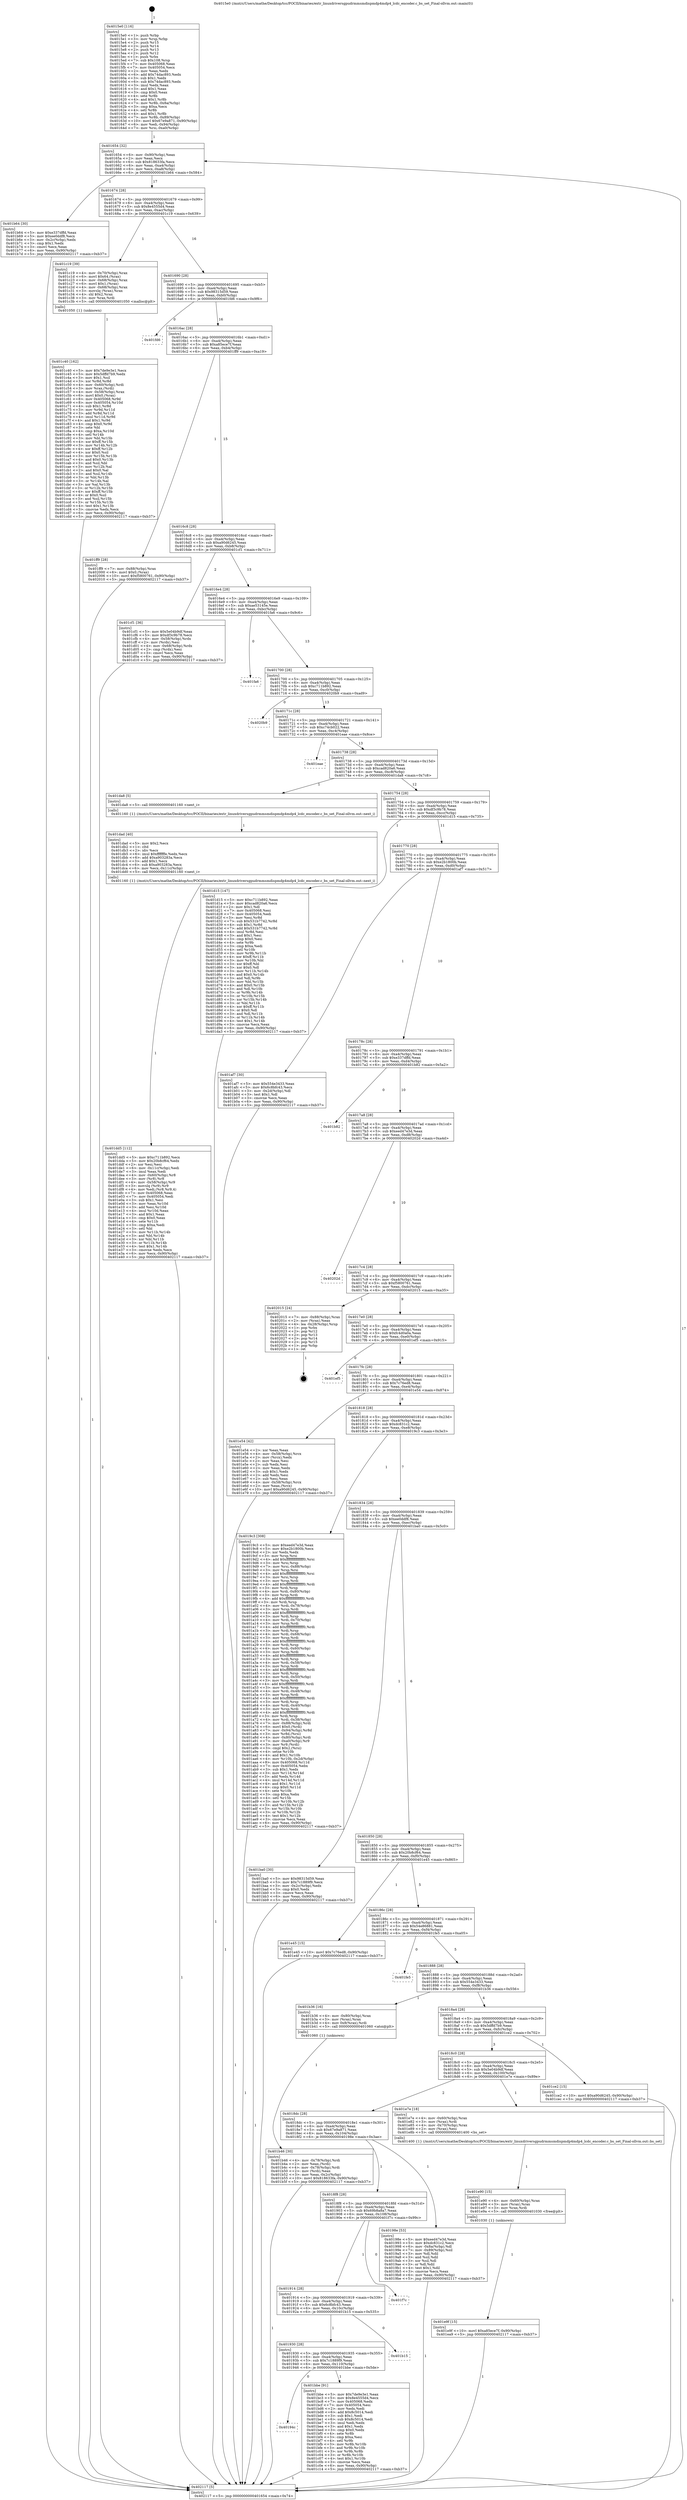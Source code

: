 digraph "0x4015e0" {
  label = "0x4015e0 (/mnt/c/Users/mathe/Desktop/tcc/POCII/binaries/extr_linuxdriversgpudrmmsmdispmdp4mdp4_lcdc_encoder.c_bs_set_Final-ollvm.out::main(0))"
  labelloc = "t"
  node[shape=record]

  Entry [label="",width=0.3,height=0.3,shape=circle,fillcolor=black,style=filled]
  "0x401654" [label="{
     0x401654 [32]\l
     | [instrs]\l
     &nbsp;&nbsp;0x401654 \<+6\>: mov -0x90(%rbp),%eax\l
     &nbsp;&nbsp;0x40165a \<+2\>: mov %eax,%ecx\l
     &nbsp;&nbsp;0x40165c \<+6\>: sub $0x818633fa,%ecx\l
     &nbsp;&nbsp;0x401662 \<+6\>: mov %eax,-0xa4(%rbp)\l
     &nbsp;&nbsp;0x401668 \<+6\>: mov %ecx,-0xa8(%rbp)\l
     &nbsp;&nbsp;0x40166e \<+6\>: je 0000000000401b64 \<main+0x584\>\l
  }"]
  "0x401b64" [label="{
     0x401b64 [30]\l
     | [instrs]\l
     &nbsp;&nbsp;0x401b64 \<+5\>: mov $0xe337dffd,%eax\l
     &nbsp;&nbsp;0x401b69 \<+5\>: mov $0xee0ddf8,%ecx\l
     &nbsp;&nbsp;0x401b6e \<+3\>: mov -0x2c(%rbp),%edx\l
     &nbsp;&nbsp;0x401b71 \<+3\>: cmp $0x1,%edx\l
     &nbsp;&nbsp;0x401b74 \<+3\>: cmovl %ecx,%eax\l
     &nbsp;&nbsp;0x401b77 \<+6\>: mov %eax,-0x90(%rbp)\l
     &nbsp;&nbsp;0x401b7d \<+5\>: jmp 0000000000402117 \<main+0xb37\>\l
  }"]
  "0x401674" [label="{
     0x401674 [28]\l
     | [instrs]\l
     &nbsp;&nbsp;0x401674 \<+5\>: jmp 0000000000401679 \<main+0x99\>\l
     &nbsp;&nbsp;0x401679 \<+6\>: mov -0xa4(%rbp),%eax\l
     &nbsp;&nbsp;0x40167f \<+5\>: sub $0x8e4555d4,%eax\l
     &nbsp;&nbsp;0x401684 \<+6\>: mov %eax,-0xac(%rbp)\l
     &nbsp;&nbsp;0x40168a \<+6\>: je 0000000000401c19 \<main+0x639\>\l
  }"]
  Exit [label="",width=0.3,height=0.3,shape=circle,fillcolor=black,style=filled,peripheries=2]
  "0x401c19" [label="{
     0x401c19 [39]\l
     | [instrs]\l
     &nbsp;&nbsp;0x401c19 \<+4\>: mov -0x70(%rbp),%rax\l
     &nbsp;&nbsp;0x401c1d \<+6\>: movl $0x64,(%rax)\l
     &nbsp;&nbsp;0x401c23 \<+4\>: mov -0x68(%rbp),%rax\l
     &nbsp;&nbsp;0x401c27 \<+6\>: movl $0x1,(%rax)\l
     &nbsp;&nbsp;0x401c2d \<+4\>: mov -0x68(%rbp),%rax\l
     &nbsp;&nbsp;0x401c31 \<+3\>: movslq (%rax),%rax\l
     &nbsp;&nbsp;0x401c34 \<+4\>: shl $0x2,%rax\l
     &nbsp;&nbsp;0x401c38 \<+3\>: mov %rax,%rdi\l
     &nbsp;&nbsp;0x401c3b \<+5\>: call 0000000000401050 \<malloc@plt\>\l
     | [calls]\l
     &nbsp;&nbsp;0x401050 \{1\} (unknown)\l
  }"]
  "0x401690" [label="{
     0x401690 [28]\l
     | [instrs]\l
     &nbsp;&nbsp;0x401690 \<+5\>: jmp 0000000000401695 \<main+0xb5\>\l
     &nbsp;&nbsp;0x401695 \<+6\>: mov -0xa4(%rbp),%eax\l
     &nbsp;&nbsp;0x40169b \<+5\>: sub $0x98315d59,%eax\l
     &nbsp;&nbsp;0x4016a0 \<+6\>: mov %eax,-0xb0(%rbp)\l
     &nbsp;&nbsp;0x4016a6 \<+6\>: je 0000000000401fd6 \<main+0x9f6\>\l
  }"]
  "0x401e9f" [label="{
     0x401e9f [15]\l
     | [instrs]\l
     &nbsp;&nbsp;0x401e9f \<+10\>: movl $0xa85ece7f,-0x90(%rbp)\l
     &nbsp;&nbsp;0x401ea9 \<+5\>: jmp 0000000000402117 \<main+0xb37\>\l
  }"]
  "0x401fd6" [label="{
     0x401fd6\l
  }", style=dashed]
  "0x4016ac" [label="{
     0x4016ac [28]\l
     | [instrs]\l
     &nbsp;&nbsp;0x4016ac \<+5\>: jmp 00000000004016b1 \<main+0xd1\>\l
     &nbsp;&nbsp;0x4016b1 \<+6\>: mov -0xa4(%rbp),%eax\l
     &nbsp;&nbsp;0x4016b7 \<+5\>: sub $0xa85ece7f,%eax\l
     &nbsp;&nbsp;0x4016bc \<+6\>: mov %eax,-0xb4(%rbp)\l
     &nbsp;&nbsp;0x4016c2 \<+6\>: je 0000000000401ff9 \<main+0xa19\>\l
  }"]
  "0x401e90" [label="{
     0x401e90 [15]\l
     | [instrs]\l
     &nbsp;&nbsp;0x401e90 \<+4\>: mov -0x60(%rbp),%rax\l
     &nbsp;&nbsp;0x401e94 \<+3\>: mov (%rax),%rax\l
     &nbsp;&nbsp;0x401e97 \<+3\>: mov %rax,%rdi\l
     &nbsp;&nbsp;0x401e9a \<+5\>: call 0000000000401030 \<free@plt\>\l
     | [calls]\l
     &nbsp;&nbsp;0x401030 \{1\} (unknown)\l
  }"]
  "0x401ff9" [label="{
     0x401ff9 [28]\l
     | [instrs]\l
     &nbsp;&nbsp;0x401ff9 \<+7\>: mov -0x88(%rbp),%rax\l
     &nbsp;&nbsp;0x402000 \<+6\>: movl $0x0,(%rax)\l
     &nbsp;&nbsp;0x402006 \<+10\>: movl $0xf5800761,-0x90(%rbp)\l
     &nbsp;&nbsp;0x402010 \<+5\>: jmp 0000000000402117 \<main+0xb37\>\l
  }"]
  "0x4016c8" [label="{
     0x4016c8 [28]\l
     | [instrs]\l
     &nbsp;&nbsp;0x4016c8 \<+5\>: jmp 00000000004016cd \<main+0xed\>\l
     &nbsp;&nbsp;0x4016cd \<+6\>: mov -0xa4(%rbp),%eax\l
     &nbsp;&nbsp;0x4016d3 \<+5\>: sub $0xa90d6245,%eax\l
     &nbsp;&nbsp;0x4016d8 \<+6\>: mov %eax,-0xb8(%rbp)\l
     &nbsp;&nbsp;0x4016de \<+6\>: je 0000000000401cf1 \<main+0x711\>\l
  }"]
  "0x401dd5" [label="{
     0x401dd5 [112]\l
     | [instrs]\l
     &nbsp;&nbsp;0x401dd5 \<+5\>: mov $0xc711b892,%ecx\l
     &nbsp;&nbsp;0x401dda \<+5\>: mov $0x20b8cf64,%edx\l
     &nbsp;&nbsp;0x401ddf \<+2\>: xor %esi,%esi\l
     &nbsp;&nbsp;0x401de1 \<+6\>: mov -0x11c(%rbp),%edi\l
     &nbsp;&nbsp;0x401de7 \<+3\>: imul %eax,%edi\l
     &nbsp;&nbsp;0x401dea \<+4\>: mov -0x60(%rbp),%r8\l
     &nbsp;&nbsp;0x401dee \<+3\>: mov (%r8),%r8\l
     &nbsp;&nbsp;0x401df1 \<+4\>: mov -0x58(%rbp),%r9\l
     &nbsp;&nbsp;0x401df5 \<+3\>: movslq (%r9),%r9\l
     &nbsp;&nbsp;0x401df8 \<+4\>: mov %edi,(%r8,%r9,4)\l
     &nbsp;&nbsp;0x401dfc \<+7\>: mov 0x405068,%eax\l
     &nbsp;&nbsp;0x401e03 \<+7\>: mov 0x405054,%edi\l
     &nbsp;&nbsp;0x401e0a \<+3\>: sub $0x1,%esi\l
     &nbsp;&nbsp;0x401e0d \<+3\>: mov %eax,%r10d\l
     &nbsp;&nbsp;0x401e10 \<+3\>: add %esi,%r10d\l
     &nbsp;&nbsp;0x401e13 \<+4\>: imul %r10d,%eax\l
     &nbsp;&nbsp;0x401e17 \<+3\>: and $0x1,%eax\l
     &nbsp;&nbsp;0x401e1a \<+3\>: cmp $0x0,%eax\l
     &nbsp;&nbsp;0x401e1d \<+4\>: sete %r11b\l
     &nbsp;&nbsp;0x401e21 \<+3\>: cmp $0xa,%edi\l
     &nbsp;&nbsp;0x401e24 \<+3\>: setl %bl\l
     &nbsp;&nbsp;0x401e27 \<+3\>: mov %r11b,%r14b\l
     &nbsp;&nbsp;0x401e2a \<+3\>: and %bl,%r14b\l
     &nbsp;&nbsp;0x401e2d \<+3\>: xor %bl,%r11b\l
     &nbsp;&nbsp;0x401e30 \<+3\>: or %r11b,%r14b\l
     &nbsp;&nbsp;0x401e33 \<+4\>: test $0x1,%r14b\l
     &nbsp;&nbsp;0x401e37 \<+3\>: cmovne %edx,%ecx\l
     &nbsp;&nbsp;0x401e3a \<+6\>: mov %ecx,-0x90(%rbp)\l
     &nbsp;&nbsp;0x401e40 \<+5\>: jmp 0000000000402117 \<main+0xb37\>\l
  }"]
  "0x401cf1" [label="{
     0x401cf1 [36]\l
     | [instrs]\l
     &nbsp;&nbsp;0x401cf1 \<+5\>: mov $0x5e04b9df,%eax\l
     &nbsp;&nbsp;0x401cf6 \<+5\>: mov $0xdf3c9b78,%ecx\l
     &nbsp;&nbsp;0x401cfb \<+4\>: mov -0x58(%rbp),%rdx\l
     &nbsp;&nbsp;0x401cff \<+2\>: mov (%rdx),%esi\l
     &nbsp;&nbsp;0x401d01 \<+4\>: mov -0x68(%rbp),%rdx\l
     &nbsp;&nbsp;0x401d05 \<+2\>: cmp (%rdx),%esi\l
     &nbsp;&nbsp;0x401d07 \<+3\>: cmovl %ecx,%eax\l
     &nbsp;&nbsp;0x401d0a \<+6\>: mov %eax,-0x90(%rbp)\l
     &nbsp;&nbsp;0x401d10 \<+5\>: jmp 0000000000402117 \<main+0xb37\>\l
  }"]
  "0x4016e4" [label="{
     0x4016e4 [28]\l
     | [instrs]\l
     &nbsp;&nbsp;0x4016e4 \<+5\>: jmp 00000000004016e9 \<main+0x109\>\l
     &nbsp;&nbsp;0x4016e9 \<+6\>: mov -0xa4(%rbp),%eax\l
     &nbsp;&nbsp;0x4016ef \<+5\>: sub $0xae53145e,%eax\l
     &nbsp;&nbsp;0x4016f4 \<+6\>: mov %eax,-0xbc(%rbp)\l
     &nbsp;&nbsp;0x4016fa \<+6\>: je 0000000000401fa6 \<main+0x9c6\>\l
  }"]
  "0x401dad" [label="{
     0x401dad [40]\l
     | [instrs]\l
     &nbsp;&nbsp;0x401dad \<+5\>: mov $0x2,%ecx\l
     &nbsp;&nbsp;0x401db2 \<+1\>: cltd\l
     &nbsp;&nbsp;0x401db3 \<+2\>: idiv %ecx\l
     &nbsp;&nbsp;0x401db5 \<+6\>: imul $0xfffffffe,%edx,%ecx\l
     &nbsp;&nbsp;0x401dbb \<+6\>: add $0xa903283a,%ecx\l
     &nbsp;&nbsp;0x401dc1 \<+3\>: add $0x1,%ecx\l
     &nbsp;&nbsp;0x401dc4 \<+6\>: sub $0xa903283a,%ecx\l
     &nbsp;&nbsp;0x401dca \<+6\>: mov %ecx,-0x11c(%rbp)\l
     &nbsp;&nbsp;0x401dd0 \<+5\>: call 0000000000401160 \<next_i\>\l
     | [calls]\l
     &nbsp;&nbsp;0x401160 \{1\} (/mnt/c/Users/mathe/Desktop/tcc/POCII/binaries/extr_linuxdriversgpudrmmsmdispmdp4mdp4_lcdc_encoder.c_bs_set_Final-ollvm.out::next_i)\l
  }"]
  "0x401fa6" [label="{
     0x401fa6\l
  }", style=dashed]
  "0x401700" [label="{
     0x401700 [28]\l
     | [instrs]\l
     &nbsp;&nbsp;0x401700 \<+5\>: jmp 0000000000401705 \<main+0x125\>\l
     &nbsp;&nbsp;0x401705 \<+6\>: mov -0xa4(%rbp),%eax\l
     &nbsp;&nbsp;0x40170b \<+5\>: sub $0xc711b892,%eax\l
     &nbsp;&nbsp;0x401710 \<+6\>: mov %eax,-0xc0(%rbp)\l
     &nbsp;&nbsp;0x401716 \<+6\>: je 00000000004020b9 \<main+0xad9\>\l
  }"]
  "0x401c40" [label="{
     0x401c40 [162]\l
     | [instrs]\l
     &nbsp;&nbsp;0x401c40 \<+5\>: mov $0x7de9e3e1,%ecx\l
     &nbsp;&nbsp;0x401c45 \<+5\>: mov $0x5dffd7b9,%edx\l
     &nbsp;&nbsp;0x401c4a \<+3\>: mov $0x1,%sil\l
     &nbsp;&nbsp;0x401c4d \<+3\>: xor %r8d,%r8d\l
     &nbsp;&nbsp;0x401c50 \<+4\>: mov -0x60(%rbp),%rdi\l
     &nbsp;&nbsp;0x401c54 \<+3\>: mov %rax,(%rdi)\l
     &nbsp;&nbsp;0x401c57 \<+4\>: mov -0x58(%rbp),%rax\l
     &nbsp;&nbsp;0x401c5b \<+6\>: movl $0x0,(%rax)\l
     &nbsp;&nbsp;0x401c61 \<+8\>: mov 0x405068,%r9d\l
     &nbsp;&nbsp;0x401c69 \<+8\>: mov 0x405054,%r10d\l
     &nbsp;&nbsp;0x401c71 \<+4\>: sub $0x1,%r8d\l
     &nbsp;&nbsp;0x401c75 \<+3\>: mov %r9d,%r11d\l
     &nbsp;&nbsp;0x401c78 \<+3\>: add %r8d,%r11d\l
     &nbsp;&nbsp;0x401c7b \<+4\>: imul %r11d,%r9d\l
     &nbsp;&nbsp;0x401c7f \<+4\>: and $0x1,%r9d\l
     &nbsp;&nbsp;0x401c83 \<+4\>: cmp $0x0,%r9d\l
     &nbsp;&nbsp;0x401c87 \<+3\>: sete %bl\l
     &nbsp;&nbsp;0x401c8a \<+4\>: cmp $0xa,%r10d\l
     &nbsp;&nbsp;0x401c8e \<+4\>: setl %r14b\l
     &nbsp;&nbsp;0x401c92 \<+3\>: mov %bl,%r15b\l
     &nbsp;&nbsp;0x401c95 \<+4\>: xor $0xff,%r15b\l
     &nbsp;&nbsp;0x401c99 \<+3\>: mov %r14b,%r12b\l
     &nbsp;&nbsp;0x401c9c \<+4\>: xor $0xff,%r12b\l
     &nbsp;&nbsp;0x401ca0 \<+4\>: xor $0x0,%sil\l
     &nbsp;&nbsp;0x401ca4 \<+3\>: mov %r15b,%r13b\l
     &nbsp;&nbsp;0x401ca7 \<+4\>: and $0x0,%r13b\l
     &nbsp;&nbsp;0x401cab \<+3\>: and %sil,%bl\l
     &nbsp;&nbsp;0x401cae \<+3\>: mov %r12b,%al\l
     &nbsp;&nbsp;0x401cb1 \<+2\>: and $0x0,%al\l
     &nbsp;&nbsp;0x401cb3 \<+3\>: and %sil,%r14b\l
     &nbsp;&nbsp;0x401cb6 \<+3\>: or %bl,%r13b\l
     &nbsp;&nbsp;0x401cb9 \<+3\>: or %r14b,%al\l
     &nbsp;&nbsp;0x401cbc \<+3\>: xor %al,%r13b\l
     &nbsp;&nbsp;0x401cbf \<+3\>: or %r12b,%r15b\l
     &nbsp;&nbsp;0x401cc2 \<+4\>: xor $0xff,%r15b\l
     &nbsp;&nbsp;0x401cc6 \<+4\>: or $0x0,%sil\l
     &nbsp;&nbsp;0x401cca \<+3\>: and %sil,%r15b\l
     &nbsp;&nbsp;0x401ccd \<+3\>: or %r15b,%r13b\l
     &nbsp;&nbsp;0x401cd0 \<+4\>: test $0x1,%r13b\l
     &nbsp;&nbsp;0x401cd4 \<+3\>: cmovne %edx,%ecx\l
     &nbsp;&nbsp;0x401cd7 \<+6\>: mov %ecx,-0x90(%rbp)\l
     &nbsp;&nbsp;0x401cdd \<+5\>: jmp 0000000000402117 \<main+0xb37\>\l
  }"]
  "0x4020b9" [label="{
     0x4020b9\l
  }", style=dashed]
  "0x40171c" [label="{
     0x40171c [28]\l
     | [instrs]\l
     &nbsp;&nbsp;0x40171c \<+5\>: jmp 0000000000401721 \<main+0x141\>\l
     &nbsp;&nbsp;0x401721 \<+6\>: mov -0xa4(%rbp),%eax\l
     &nbsp;&nbsp;0x401727 \<+5\>: sub $0xc74cb022,%eax\l
     &nbsp;&nbsp;0x40172c \<+6\>: mov %eax,-0xc4(%rbp)\l
     &nbsp;&nbsp;0x401732 \<+6\>: je 0000000000401eae \<main+0x8ce\>\l
  }"]
  "0x40194c" [label="{
     0x40194c\l
  }", style=dashed]
  "0x401eae" [label="{
     0x401eae\l
  }", style=dashed]
  "0x401738" [label="{
     0x401738 [28]\l
     | [instrs]\l
     &nbsp;&nbsp;0x401738 \<+5\>: jmp 000000000040173d \<main+0x15d\>\l
     &nbsp;&nbsp;0x40173d \<+6\>: mov -0xa4(%rbp),%eax\l
     &nbsp;&nbsp;0x401743 \<+5\>: sub $0xcad820a6,%eax\l
     &nbsp;&nbsp;0x401748 \<+6\>: mov %eax,-0xc8(%rbp)\l
     &nbsp;&nbsp;0x40174e \<+6\>: je 0000000000401da8 \<main+0x7c8\>\l
  }"]
  "0x401bbe" [label="{
     0x401bbe [91]\l
     | [instrs]\l
     &nbsp;&nbsp;0x401bbe \<+5\>: mov $0x7de9e3e1,%eax\l
     &nbsp;&nbsp;0x401bc3 \<+5\>: mov $0x8e4555d4,%ecx\l
     &nbsp;&nbsp;0x401bc8 \<+7\>: mov 0x405068,%edx\l
     &nbsp;&nbsp;0x401bcf \<+7\>: mov 0x405054,%esi\l
     &nbsp;&nbsp;0x401bd6 \<+2\>: mov %edx,%edi\l
     &nbsp;&nbsp;0x401bd8 \<+6\>: add $0x8c5014,%edi\l
     &nbsp;&nbsp;0x401bde \<+3\>: sub $0x1,%edi\l
     &nbsp;&nbsp;0x401be1 \<+6\>: sub $0x8c5014,%edi\l
     &nbsp;&nbsp;0x401be7 \<+3\>: imul %edi,%edx\l
     &nbsp;&nbsp;0x401bea \<+3\>: and $0x1,%edx\l
     &nbsp;&nbsp;0x401bed \<+3\>: cmp $0x0,%edx\l
     &nbsp;&nbsp;0x401bf0 \<+4\>: sete %r8b\l
     &nbsp;&nbsp;0x401bf4 \<+3\>: cmp $0xa,%esi\l
     &nbsp;&nbsp;0x401bf7 \<+4\>: setl %r9b\l
     &nbsp;&nbsp;0x401bfb \<+3\>: mov %r8b,%r10b\l
     &nbsp;&nbsp;0x401bfe \<+3\>: and %r9b,%r10b\l
     &nbsp;&nbsp;0x401c01 \<+3\>: xor %r9b,%r8b\l
     &nbsp;&nbsp;0x401c04 \<+3\>: or %r8b,%r10b\l
     &nbsp;&nbsp;0x401c07 \<+4\>: test $0x1,%r10b\l
     &nbsp;&nbsp;0x401c0b \<+3\>: cmovne %ecx,%eax\l
     &nbsp;&nbsp;0x401c0e \<+6\>: mov %eax,-0x90(%rbp)\l
     &nbsp;&nbsp;0x401c14 \<+5\>: jmp 0000000000402117 \<main+0xb37\>\l
  }"]
  "0x401da8" [label="{
     0x401da8 [5]\l
     | [instrs]\l
     &nbsp;&nbsp;0x401da8 \<+5\>: call 0000000000401160 \<next_i\>\l
     | [calls]\l
     &nbsp;&nbsp;0x401160 \{1\} (/mnt/c/Users/mathe/Desktop/tcc/POCII/binaries/extr_linuxdriversgpudrmmsmdispmdp4mdp4_lcdc_encoder.c_bs_set_Final-ollvm.out::next_i)\l
  }"]
  "0x401754" [label="{
     0x401754 [28]\l
     | [instrs]\l
     &nbsp;&nbsp;0x401754 \<+5\>: jmp 0000000000401759 \<main+0x179\>\l
     &nbsp;&nbsp;0x401759 \<+6\>: mov -0xa4(%rbp),%eax\l
     &nbsp;&nbsp;0x40175f \<+5\>: sub $0xdf3c9b78,%eax\l
     &nbsp;&nbsp;0x401764 \<+6\>: mov %eax,-0xcc(%rbp)\l
     &nbsp;&nbsp;0x40176a \<+6\>: je 0000000000401d15 \<main+0x735\>\l
  }"]
  "0x401930" [label="{
     0x401930 [28]\l
     | [instrs]\l
     &nbsp;&nbsp;0x401930 \<+5\>: jmp 0000000000401935 \<main+0x355\>\l
     &nbsp;&nbsp;0x401935 \<+6\>: mov -0xa4(%rbp),%eax\l
     &nbsp;&nbsp;0x40193b \<+5\>: sub $0x7c1889f9,%eax\l
     &nbsp;&nbsp;0x401940 \<+6\>: mov %eax,-0x110(%rbp)\l
     &nbsp;&nbsp;0x401946 \<+6\>: je 0000000000401bbe \<main+0x5de\>\l
  }"]
  "0x401d15" [label="{
     0x401d15 [147]\l
     | [instrs]\l
     &nbsp;&nbsp;0x401d15 \<+5\>: mov $0xc711b892,%eax\l
     &nbsp;&nbsp;0x401d1a \<+5\>: mov $0xcad820a6,%ecx\l
     &nbsp;&nbsp;0x401d1f \<+2\>: mov $0x1,%dl\l
     &nbsp;&nbsp;0x401d21 \<+7\>: mov 0x405068,%esi\l
     &nbsp;&nbsp;0x401d28 \<+7\>: mov 0x405054,%edi\l
     &nbsp;&nbsp;0x401d2f \<+3\>: mov %esi,%r8d\l
     &nbsp;&nbsp;0x401d32 \<+7\>: sub $0x531b7742,%r8d\l
     &nbsp;&nbsp;0x401d39 \<+4\>: sub $0x1,%r8d\l
     &nbsp;&nbsp;0x401d3d \<+7\>: add $0x531b7742,%r8d\l
     &nbsp;&nbsp;0x401d44 \<+4\>: imul %r8d,%esi\l
     &nbsp;&nbsp;0x401d48 \<+3\>: and $0x1,%esi\l
     &nbsp;&nbsp;0x401d4b \<+3\>: cmp $0x0,%esi\l
     &nbsp;&nbsp;0x401d4e \<+4\>: sete %r9b\l
     &nbsp;&nbsp;0x401d52 \<+3\>: cmp $0xa,%edi\l
     &nbsp;&nbsp;0x401d55 \<+4\>: setl %r10b\l
     &nbsp;&nbsp;0x401d59 \<+3\>: mov %r9b,%r11b\l
     &nbsp;&nbsp;0x401d5c \<+4\>: xor $0xff,%r11b\l
     &nbsp;&nbsp;0x401d60 \<+3\>: mov %r10b,%bl\l
     &nbsp;&nbsp;0x401d63 \<+3\>: xor $0xff,%bl\l
     &nbsp;&nbsp;0x401d66 \<+3\>: xor $0x0,%dl\l
     &nbsp;&nbsp;0x401d69 \<+3\>: mov %r11b,%r14b\l
     &nbsp;&nbsp;0x401d6c \<+4\>: and $0x0,%r14b\l
     &nbsp;&nbsp;0x401d70 \<+3\>: and %dl,%r9b\l
     &nbsp;&nbsp;0x401d73 \<+3\>: mov %bl,%r15b\l
     &nbsp;&nbsp;0x401d76 \<+4\>: and $0x0,%r15b\l
     &nbsp;&nbsp;0x401d7a \<+3\>: and %dl,%r10b\l
     &nbsp;&nbsp;0x401d7d \<+3\>: or %r9b,%r14b\l
     &nbsp;&nbsp;0x401d80 \<+3\>: or %r10b,%r15b\l
     &nbsp;&nbsp;0x401d83 \<+3\>: xor %r15b,%r14b\l
     &nbsp;&nbsp;0x401d86 \<+3\>: or %bl,%r11b\l
     &nbsp;&nbsp;0x401d89 \<+4\>: xor $0xff,%r11b\l
     &nbsp;&nbsp;0x401d8d \<+3\>: or $0x0,%dl\l
     &nbsp;&nbsp;0x401d90 \<+3\>: and %dl,%r11b\l
     &nbsp;&nbsp;0x401d93 \<+3\>: or %r11b,%r14b\l
     &nbsp;&nbsp;0x401d96 \<+4\>: test $0x1,%r14b\l
     &nbsp;&nbsp;0x401d9a \<+3\>: cmovne %ecx,%eax\l
     &nbsp;&nbsp;0x401d9d \<+6\>: mov %eax,-0x90(%rbp)\l
     &nbsp;&nbsp;0x401da3 \<+5\>: jmp 0000000000402117 \<main+0xb37\>\l
  }"]
  "0x401770" [label="{
     0x401770 [28]\l
     | [instrs]\l
     &nbsp;&nbsp;0x401770 \<+5\>: jmp 0000000000401775 \<main+0x195\>\l
     &nbsp;&nbsp;0x401775 \<+6\>: mov -0xa4(%rbp),%eax\l
     &nbsp;&nbsp;0x40177b \<+5\>: sub $0xe2b1800b,%eax\l
     &nbsp;&nbsp;0x401780 \<+6\>: mov %eax,-0xd0(%rbp)\l
     &nbsp;&nbsp;0x401786 \<+6\>: je 0000000000401af7 \<main+0x517\>\l
  }"]
  "0x401b15" [label="{
     0x401b15\l
  }", style=dashed]
  "0x401af7" [label="{
     0x401af7 [30]\l
     | [instrs]\l
     &nbsp;&nbsp;0x401af7 \<+5\>: mov $0x554e3433,%eax\l
     &nbsp;&nbsp;0x401afc \<+5\>: mov $0x6c8bfc43,%ecx\l
     &nbsp;&nbsp;0x401b01 \<+3\>: mov -0x2d(%rbp),%dl\l
     &nbsp;&nbsp;0x401b04 \<+3\>: test $0x1,%dl\l
     &nbsp;&nbsp;0x401b07 \<+3\>: cmovne %ecx,%eax\l
     &nbsp;&nbsp;0x401b0a \<+6\>: mov %eax,-0x90(%rbp)\l
     &nbsp;&nbsp;0x401b10 \<+5\>: jmp 0000000000402117 \<main+0xb37\>\l
  }"]
  "0x40178c" [label="{
     0x40178c [28]\l
     | [instrs]\l
     &nbsp;&nbsp;0x40178c \<+5\>: jmp 0000000000401791 \<main+0x1b1\>\l
     &nbsp;&nbsp;0x401791 \<+6\>: mov -0xa4(%rbp),%eax\l
     &nbsp;&nbsp;0x401797 \<+5\>: sub $0xe337dffd,%eax\l
     &nbsp;&nbsp;0x40179c \<+6\>: mov %eax,-0xd4(%rbp)\l
     &nbsp;&nbsp;0x4017a2 \<+6\>: je 0000000000401b82 \<main+0x5a2\>\l
  }"]
  "0x401914" [label="{
     0x401914 [28]\l
     | [instrs]\l
     &nbsp;&nbsp;0x401914 \<+5\>: jmp 0000000000401919 \<main+0x339\>\l
     &nbsp;&nbsp;0x401919 \<+6\>: mov -0xa4(%rbp),%eax\l
     &nbsp;&nbsp;0x40191f \<+5\>: sub $0x6c8bfc43,%eax\l
     &nbsp;&nbsp;0x401924 \<+6\>: mov %eax,-0x10c(%rbp)\l
     &nbsp;&nbsp;0x40192a \<+6\>: je 0000000000401b15 \<main+0x535\>\l
  }"]
  "0x401b82" [label="{
     0x401b82\l
  }", style=dashed]
  "0x4017a8" [label="{
     0x4017a8 [28]\l
     | [instrs]\l
     &nbsp;&nbsp;0x4017a8 \<+5\>: jmp 00000000004017ad \<main+0x1cd\>\l
     &nbsp;&nbsp;0x4017ad \<+6\>: mov -0xa4(%rbp),%eax\l
     &nbsp;&nbsp;0x4017b3 \<+5\>: sub $0xeed47e3d,%eax\l
     &nbsp;&nbsp;0x4017b8 \<+6\>: mov %eax,-0xd8(%rbp)\l
     &nbsp;&nbsp;0x4017be \<+6\>: je 000000000040202d \<main+0xa4d\>\l
  }"]
  "0x401f7c" [label="{
     0x401f7c\l
  }", style=dashed]
  "0x40202d" [label="{
     0x40202d\l
  }", style=dashed]
  "0x4017c4" [label="{
     0x4017c4 [28]\l
     | [instrs]\l
     &nbsp;&nbsp;0x4017c4 \<+5\>: jmp 00000000004017c9 \<main+0x1e9\>\l
     &nbsp;&nbsp;0x4017c9 \<+6\>: mov -0xa4(%rbp),%eax\l
     &nbsp;&nbsp;0x4017cf \<+5\>: sub $0xf5800761,%eax\l
     &nbsp;&nbsp;0x4017d4 \<+6\>: mov %eax,-0xdc(%rbp)\l
     &nbsp;&nbsp;0x4017da \<+6\>: je 0000000000402015 \<main+0xa35\>\l
  }"]
  "0x401b46" [label="{
     0x401b46 [30]\l
     | [instrs]\l
     &nbsp;&nbsp;0x401b46 \<+4\>: mov -0x78(%rbp),%rdi\l
     &nbsp;&nbsp;0x401b4a \<+2\>: mov %eax,(%rdi)\l
     &nbsp;&nbsp;0x401b4c \<+4\>: mov -0x78(%rbp),%rdi\l
     &nbsp;&nbsp;0x401b50 \<+2\>: mov (%rdi),%eax\l
     &nbsp;&nbsp;0x401b52 \<+3\>: mov %eax,-0x2c(%rbp)\l
     &nbsp;&nbsp;0x401b55 \<+10\>: movl $0x818633fa,-0x90(%rbp)\l
     &nbsp;&nbsp;0x401b5f \<+5\>: jmp 0000000000402117 \<main+0xb37\>\l
  }"]
  "0x402015" [label="{
     0x402015 [24]\l
     | [instrs]\l
     &nbsp;&nbsp;0x402015 \<+7\>: mov -0x88(%rbp),%rax\l
     &nbsp;&nbsp;0x40201c \<+2\>: mov (%rax),%eax\l
     &nbsp;&nbsp;0x40201e \<+4\>: lea -0x28(%rbp),%rsp\l
     &nbsp;&nbsp;0x402022 \<+1\>: pop %rbx\l
     &nbsp;&nbsp;0x402023 \<+2\>: pop %r12\l
     &nbsp;&nbsp;0x402025 \<+2\>: pop %r13\l
     &nbsp;&nbsp;0x402027 \<+2\>: pop %r14\l
     &nbsp;&nbsp;0x402029 \<+2\>: pop %r15\l
     &nbsp;&nbsp;0x40202b \<+1\>: pop %rbp\l
     &nbsp;&nbsp;0x40202c \<+1\>: ret\l
  }"]
  "0x4017e0" [label="{
     0x4017e0 [28]\l
     | [instrs]\l
     &nbsp;&nbsp;0x4017e0 \<+5\>: jmp 00000000004017e5 \<main+0x205\>\l
     &nbsp;&nbsp;0x4017e5 \<+6\>: mov -0xa4(%rbp),%eax\l
     &nbsp;&nbsp;0x4017eb \<+5\>: sub $0xfc4d0a0a,%eax\l
     &nbsp;&nbsp;0x4017f0 \<+6\>: mov %eax,-0xe0(%rbp)\l
     &nbsp;&nbsp;0x4017f6 \<+6\>: je 0000000000401ef5 \<main+0x915\>\l
  }"]
  "0x4015e0" [label="{
     0x4015e0 [116]\l
     | [instrs]\l
     &nbsp;&nbsp;0x4015e0 \<+1\>: push %rbp\l
     &nbsp;&nbsp;0x4015e1 \<+3\>: mov %rsp,%rbp\l
     &nbsp;&nbsp;0x4015e4 \<+2\>: push %r15\l
     &nbsp;&nbsp;0x4015e6 \<+2\>: push %r14\l
     &nbsp;&nbsp;0x4015e8 \<+2\>: push %r13\l
     &nbsp;&nbsp;0x4015ea \<+2\>: push %r12\l
     &nbsp;&nbsp;0x4015ec \<+1\>: push %rbx\l
     &nbsp;&nbsp;0x4015ed \<+7\>: sub $0x108,%rsp\l
     &nbsp;&nbsp;0x4015f4 \<+7\>: mov 0x405068,%eax\l
     &nbsp;&nbsp;0x4015fb \<+7\>: mov 0x405054,%ecx\l
     &nbsp;&nbsp;0x401602 \<+2\>: mov %eax,%edx\l
     &nbsp;&nbsp;0x401604 \<+6\>: add $0x74dac893,%edx\l
     &nbsp;&nbsp;0x40160a \<+3\>: sub $0x1,%edx\l
     &nbsp;&nbsp;0x40160d \<+6\>: sub $0x74dac893,%edx\l
     &nbsp;&nbsp;0x401613 \<+3\>: imul %edx,%eax\l
     &nbsp;&nbsp;0x401616 \<+3\>: and $0x1,%eax\l
     &nbsp;&nbsp;0x401619 \<+3\>: cmp $0x0,%eax\l
     &nbsp;&nbsp;0x40161c \<+4\>: sete %r8b\l
     &nbsp;&nbsp;0x401620 \<+4\>: and $0x1,%r8b\l
     &nbsp;&nbsp;0x401624 \<+7\>: mov %r8b,-0x8a(%rbp)\l
     &nbsp;&nbsp;0x40162b \<+3\>: cmp $0xa,%ecx\l
     &nbsp;&nbsp;0x40162e \<+4\>: setl %r8b\l
     &nbsp;&nbsp;0x401632 \<+4\>: and $0x1,%r8b\l
     &nbsp;&nbsp;0x401636 \<+7\>: mov %r8b,-0x89(%rbp)\l
     &nbsp;&nbsp;0x40163d \<+10\>: movl $0x67e9a871,-0x90(%rbp)\l
     &nbsp;&nbsp;0x401647 \<+6\>: mov %edi,-0x94(%rbp)\l
     &nbsp;&nbsp;0x40164d \<+7\>: mov %rsi,-0xa0(%rbp)\l
  }"]
  "0x401ef5" [label="{
     0x401ef5\l
  }", style=dashed]
  "0x4017fc" [label="{
     0x4017fc [28]\l
     | [instrs]\l
     &nbsp;&nbsp;0x4017fc \<+5\>: jmp 0000000000401801 \<main+0x221\>\l
     &nbsp;&nbsp;0x401801 \<+6\>: mov -0xa4(%rbp),%eax\l
     &nbsp;&nbsp;0x401807 \<+5\>: sub $0x7c76ed8,%eax\l
     &nbsp;&nbsp;0x40180c \<+6\>: mov %eax,-0xe4(%rbp)\l
     &nbsp;&nbsp;0x401812 \<+6\>: je 0000000000401e54 \<main+0x874\>\l
  }"]
  "0x402117" [label="{
     0x402117 [5]\l
     | [instrs]\l
     &nbsp;&nbsp;0x402117 \<+5\>: jmp 0000000000401654 \<main+0x74\>\l
  }"]
  "0x401e54" [label="{
     0x401e54 [42]\l
     | [instrs]\l
     &nbsp;&nbsp;0x401e54 \<+2\>: xor %eax,%eax\l
     &nbsp;&nbsp;0x401e56 \<+4\>: mov -0x58(%rbp),%rcx\l
     &nbsp;&nbsp;0x401e5a \<+2\>: mov (%rcx),%edx\l
     &nbsp;&nbsp;0x401e5c \<+2\>: mov %eax,%esi\l
     &nbsp;&nbsp;0x401e5e \<+2\>: sub %edx,%esi\l
     &nbsp;&nbsp;0x401e60 \<+2\>: mov %eax,%edx\l
     &nbsp;&nbsp;0x401e62 \<+3\>: sub $0x1,%edx\l
     &nbsp;&nbsp;0x401e65 \<+2\>: add %edx,%esi\l
     &nbsp;&nbsp;0x401e67 \<+2\>: sub %esi,%eax\l
     &nbsp;&nbsp;0x401e69 \<+4\>: mov -0x58(%rbp),%rcx\l
     &nbsp;&nbsp;0x401e6d \<+2\>: mov %eax,(%rcx)\l
     &nbsp;&nbsp;0x401e6f \<+10\>: movl $0xa90d6245,-0x90(%rbp)\l
     &nbsp;&nbsp;0x401e79 \<+5\>: jmp 0000000000402117 \<main+0xb37\>\l
  }"]
  "0x401818" [label="{
     0x401818 [28]\l
     | [instrs]\l
     &nbsp;&nbsp;0x401818 \<+5\>: jmp 000000000040181d \<main+0x23d\>\l
     &nbsp;&nbsp;0x40181d \<+6\>: mov -0xa4(%rbp),%eax\l
     &nbsp;&nbsp;0x401823 \<+5\>: sub $0xdc831c2,%eax\l
     &nbsp;&nbsp;0x401828 \<+6\>: mov %eax,-0xe8(%rbp)\l
     &nbsp;&nbsp;0x40182e \<+6\>: je 00000000004019c3 \<main+0x3e3\>\l
  }"]
  "0x4018f8" [label="{
     0x4018f8 [28]\l
     | [instrs]\l
     &nbsp;&nbsp;0x4018f8 \<+5\>: jmp 00000000004018fd \<main+0x31d\>\l
     &nbsp;&nbsp;0x4018fd \<+6\>: mov -0xa4(%rbp),%eax\l
     &nbsp;&nbsp;0x401903 \<+5\>: sub $0x69b8a8a7,%eax\l
     &nbsp;&nbsp;0x401908 \<+6\>: mov %eax,-0x108(%rbp)\l
     &nbsp;&nbsp;0x40190e \<+6\>: je 0000000000401f7c \<main+0x99c\>\l
  }"]
  "0x4019c3" [label="{
     0x4019c3 [308]\l
     | [instrs]\l
     &nbsp;&nbsp;0x4019c3 \<+5\>: mov $0xeed47e3d,%eax\l
     &nbsp;&nbsp;0x4019c8 \<+5\>: mov $0xe2b1800b,%ecx\l
     &nbsp;&nbsp;0x4019cd \<+2\>: xor %edx,%edx\l
     &nbsp;&nbsp;0x4019cf \<+3\>: mov %rsp,%rsi\l
     &nbsp;&nbsp;0x4019d2 \<+4\>: add $0xfffffffffffffff0,%rsi\l
     &nbsp;&nbsp;0x4019d6 \<+3\>: mov %rsi,%rsp\l
     &nbsp;&nbsp;0x4019d9 \<+7\>: mov %rsi,-0x88(%rbp)\l
     &nbsp;&nbsp;0x4019e0 \<+3\>: mov %rsp,%rsi\l
     &nbsp;&nbsp;0x4019e3 \<+4\>: add $0xfffffffffffffff0,%rsi\l
     &nbsp;&nbsp;0x4019e7 \<+3\>: mov %rsi,%rsp\l
     &nbsp;&nbsp;0x4019ea \<+3\>: mov %rsp,%rdi\l
     &nbsp;&nbsp;0x4019ed \<+4\>: add $0xfffffffffffffff0,%rdi\l
     &nbsp;&nbsp;0x4019f1 \<+3\>: mov %rdi,%rsp\l
     &nbsp;&nbsp;0x4019f4 \<+4\>: mov %rdi,-0x80(%rbp)\l
     &nbsp;&nbsp;0x4019f8 \<+3\>: mov %rsp,%rdi\l
     &nbsp;&nbsp;0x4019fb \<+4\>: add $0xfffffffffffffff0,%rdi\l
     &nbsp;&nbsp;0x4019ff \<+3\>: mov %rdi,%rsp\l
     &nbsp;&nbsp;0x401a02 \<+4\>: mov %rdi,-0x78(%rbp)\l
     &nbsp;&nbsp;0x401a06 \<+3\>: mov %rsp,%rdi\l
     &nbsp;&nbsp;0x401a09 \<+4\>: add $0xfffffffffffffff0,%rdi\l
     &nbsp;&nbsp;0x401a0d \<+3\>: mov %rdi,%rsp\l
     &nbsp;&nbsp;0x401a10 \<+4\>: mov %rdi,-0x70(%rbp)\l
     &nbsp;&nbsp;0x401a14 \<+3\>: mov %rsp,%rdi\l
     &nbsp;&nbsp;0x401a17 \<+4\>: add $0xfffffffffffffff0,%rdi\l
     &nbsp;&nbsp;0x401a1b \<+3\>: mov %rdi,%rsp\l
     &nbsp;&nbsp;0x401a1e \<+4\>: mov %rdi,-0x68(%rbp)\l
     &nbsp;&nbsp;0x401a22 \<+3\>: mov %rsp,%rdi\l
     &nbsp;&nbsp;0x401a25 \<+4\>: add $0xfffffffffffffff0,%rdi\l
     &nbsp;&nbsp;0x401a29 \<+3\>: mov %rdi,%rsp\l
     &nbsp;&nbsp;0x401a2c \<+4\>: mov %rdi,-0x60(%rbp)\l
     &nbsp;&nbsp;0x401a30 \<+3\>: mov %rsp,%rdi\l
     &nbsp;&nbsp;0x401a33 \<+4\>: add $0xfffffffffffffff0,%rdi\l
     &nbsp;&nbsp;0x401a37 \<+3\>: mov %rdi,%rsp\l
     &nbsp;&nbsp;0x401a3a \<+4\>: mov %rdi,-0x58(%rbp)\l
     &nbsp;&nbsp;0x401a3e \<+3\>: mov %rsp,%rdi\l
     &nbsp;&nbsp;0x401a41 \<+4\>: add $0xfffffffffffffff0,%rdi\l
     &nbsp;&nbsp;0x401a45 \<+3\>: mov %rdi,%rsp\l
     &nbsp;&nbsp;0x401a48 \<+4\>: mov %rdi,-0x50(%rbp)\l
     &nbsp;&nbsp;0x401a4c \<+3\>: mov %rsp,%rdi\l
     &nbsp;&nbsp;0x401a4f \<+4\>: add $0xfffffffffffffff0,%rdi\l
     &nbsp;&nbsp;0x401a53 \<+3\>: mov %rdi,%rsp\l
     &nbsp;&nbsp;0x401a56 \<+4\>: mov %rdi,-0x48(%rbp)\l
     &nbsp;&nbsp;0x401a5a \<+3\>: mov %rsp,%rdi\l
     &nbsp;&nbsp;0x401a5d \<+4\>: add $0xfffffffffffffff0,%rdi\l
     &nbsp;&nbsp;0x401a61 \<+3\>: mov %rdi,%rsp\l
     &nbsp;&nbsp;0x401a64 \<+4\>: mov %rdi,-0x40(%rbp)\l
     &nbsp;&nbsp;0x401a68 \<+3\>: mov %rsp,%rdi\l
     &nbsp;&nbsp;0x401a6b \<+4\>: add $0xfffffffffffffff0,%rdi\l
     &nbsp;&nbsp;0x401a6f \<+3\>: mov %rdi,%rsp\l
     &nbsp;&nbsp;0x401a72 \<+4\>: mov %rdi,-0x38(%rbp)\l
     &nbsp;&nbsp;0x401a76 \<+7\>: mov -0x88(%rbp),%rdi\l
     &nbsp;&nbsp;0x401a7d \<+6\>: movl $0x0,(%rdi)\l
     &nbsp;&nbsp;0x401a83 \<+7\>: mov -0x94(%rbp),%r8d\l
     &nbsp;&nbsp;0x401a8a \<+3\>: mov %r8d,(%rsi)\l
     &nbsp;&nbsp;0x401a8d \<+4\>: mov -0x80(%rbp),%rdi\l
     &nbsp;&nbsp;0x401a91 \<+7\>: mov -0xa0(%rbp),%r9\l
     &nbsp;&nbsp;0x401a98 \<+3\>: mov %r9,(%rdi)\l
     &nbsp;&nbsp;0x401a9b \<+3\>: cmpl $0x2,(%rsi)\l
     &nbsp;&nbsp;0x401a9e \<+4\>: setne %r10b\l
     &nbsp;&nbsp;0x401aa2 \<+4\>: and $0x1,%r10b\l
     &nbsp;&nbsp;0x401aa6 \<+4\>: mov %r10b,-0x2d(%rbp)\l
     &nbsp;&nbsp;0x401aaa \<+8\>: mov 0x405068,%r11d\l
     &nbsp;&nbsp;0x401ab2 \<+7\>: mov 0x405054,%ebx\l
     &nbsp;&nbsp;0x401ab9 \<+3\>: sub $0x1,%edx\l
     &nbsp;&nbsp;0x401abc \<+3\>: mov %r11d,%r14d\l
     &nbsp;&nbsp;0x401abf \<+3\>: add %edx,%r14d\l
     &nbsp;&nbsp;0x401ac2 \<+4\>: imul %r14d,%r11d\l
     &nbsp;&nbsp;0x401ac6 \<+4\>: and $0x1,%r11d\l
     &nbsp;&nbsp;0x401aca \<+4\>: cmp $0x0,%r11d\l
     &nbsp;&nbsp;0x401ace \<+4\>: sete %r10b\l
     &nbsp;&nbsp;0x401ad2 \<+3\>: cmp $0xa,%ebx\l
     &nbsp;&nbsp;0x401ad5 \<+4\>: setl %r15b\l
     &nbsp;&nbsp;0x401ad9 \<+3\>: mov %r10b,%r12b\l
     &nbsp;&nbsp;0x401adc \<+3\>: and %r15b,%r12b\l
     &nbsp;&nbsp;0x401adf \<+3\>: xor %r15b,%r10b\l
     &nbsp;&nbsp;0x401ae2 \<+3\>: or %r10b,%r12b\l
     &nbsp;&nbsp;0x401ae5 \<+4\>: test $0x1,%r12b\l
     &nbsp;&nbsp;0x401ae9 \<+3\>: cmovne %ecx,%eax\l
     &nbsp;&nbsp;0x401aec \<+6\>: mov %eax,-0x90(%rbp)\l
     &nbsp;&nbsp;0x401af2 \<+5\>: jmp 0000000000402117 \<main+0xb37\>\l
  }"]
  "0x401834" [label="{
     0x401834 [28]\l
     | [instrs]\l
     &nbsp;&nbsp;0x401834 \<+5\>: jmp 0000000000401839 \<main+0x259\>\l
     &nbsp;&nbsp;0x401839 \<+6\>: mov -0xa4(%rbp),%eax\l
     &nbsp;&nbsp;0x40183f \<+5\>: sub $0xee0ddf8,%eax\l
     &nbsp;&nbsp;0x401844 \<+6\>: mov %eax,-0xec(%rbp)\l
     &nbsp;&nbsp;0x40184a \<+6\>: je 0000000000401ba0 \<main+0x5c0\>\l
  }"]
  "0x40198e" [label="{
     0x40198e [53]\l
     | [instrs]\l
     &nbsp;&nbsp;0x40198e \<+5\>: mov $0xeed47e3d,%eax\l
     &nbsp;&nbsp;0x401993 \<+5\>: mov $0xdc831c2,%ecx\l
     &nbsp;&nbsp;0x401998 \<+6\>: mov -0x8a(%rbp),%dl\l
     &nbsp;&nbsp;0x40199e \<+7\>: mov -0x89(%rbp),%sil\l
     &nbsp;&nbsp;0x4019a5 \<+3\>: mov %dl,%dil\l
     &nbsp;&nbsp;0x4019a8 \<+3\>: and %sil,%dil\l
     &nbsp;&nbsp;0x4019ab \<+3\>: xor %sil,%dl\l
     &nbsp;&nbsp;0x4019ae \<+3\>: or %dl,%dil\l
     &nbsp;&nbsp;0x4019b1 \<+4\>: test $0x1,%dil\l
     &nbsp;&nbsp;0x4019b5 \<+3\>: cmovne %ecx,%eax\l
     &nbsp;&nbsp;0x4019b8 \<+6\>: mov %eax,-0x90(%rbp)\l
     &nbsp;&nbsp;0x4019be \<+5\>: jmp 0000000000402117 \<main+0xb37\>\l
  }"]
  "0x401ba0" [label="{
     0x401ba0 [30]\l
     | [instrs]\l
     &nbsp;&nbsp;0x401ba0 \<+5\>: mov $0x98315d59,%eax\l
     &nbsp;&nbsp;0x401ba5 \<+5\>: mov $0x7c1889f9,%ecx\l
     &nbsp;&nbsp;0x401baa \<+3\>: mov -0x2c(%rbp),%edx\l
     &nbsp;&nbsp;0x401bad \<+3\>: cmp $0x0,%edx\l
     &nbsp;&nbsp;0x401bb0 \<+3\>: cmove %ecx,%eax\l
     &nbsp;&nbsp;0x401bb3 \<+6\>: mov %eax,-0x90(%rbp)\l
     &nbsp;&nbsp;0x401bb9 \<+5\>: jmp 0000000000402117 \<main+0xb37\>\l
  }"]
  "0x401850" [label="{
     0x401850 [28]\l
     | [instrs]\l
     &nbsp;&nbsp;0x401850 \<+5\>: jmp 0000000000401855 \<main+0x275\>\l
     &nbsp;&nbsp;0x401855 \<+6\>: mov -0xa4(%rbp),%eax\l
     &nbsp;&nbsp;0x40185b \<+5\>: sub $0x20b8cf64,%eax\l
     &nbsp;&nbsp;0x401860 \<+6\>: mov %eax,-0xf0(%rbp)\l
     &nbsp;&nbsp;0x401866 \<+6\>: je 0000000000401e45 \<main+0x865\>\l
  }"]
  "0x4018dc" [label="{
     0x4018dc [28]\l
     | [instrs]\l
     &nbsp;&nbsp;0x4018dc \<+5\>: jmp 00000000004018e1 \<main+0x301\>\l
     &nbsp;&nbsp;0x4018e1 \<+6\>: mov -0xa4(%rbp),%eax\l
     &nbsp;&nbsp;0x4018e7 \<+5\>: sub $0x67e9a871,%eax\l
     &nbsp;&nbsp;0x4018ec \<+6\>: mov %eax,-0x104(%rbp)\l
     &nbsp;&nbsp;0x4018f2 \<+6\>: je 000000000040198e \<main+0x3ae\>\l
  }"]
  "0x401e45" [label="{
     0x401e45 [15]\l
     | [instrs]\l
     &nbsp;&nbsp;0x401e45 \<+10\>: movl $0x7c76ed8,-0x90(%rbp)\l
     &nbsp;&nbsp;0x401e4f \<+5\>: jmp 0000000000402117 \<main+0xb37\>\l
  }"]
  "0x40186c" [label="{
     0x40186c [28]\l
     | [instrs]\l
     &nbsp;&nbsp;0x40186c \<+5\>: jmp 0000000000401871 \<main+0x291\>\l
     &nbsp;&nbsp;0x401871 \<+6\>: mov -0xa4(%rbp),%eax\l
     &nbsp;&nbsp;0x401877 \<+5\>: sub $0x54e86881,%eax\l
     &nbsp;&nbsp;0x40187c \<+6\>: mov %eax,-0xf4(%rbp)\l
     &nbsp;&nbsp;0x401882 \<+6\>: je 0000000000401fe5 \<main+0xa05\>\l
  }"]
  "0x401e7e" [label="{
     0x401e7e [18]\l
     | [instrs]\l
     &nbsp;&nbsp;0x401e7e \<+4\>: mov -0x60(%rbp),%rax\l
     &nbsp;&nbsp;0x401e82 \<+3\>: mov (%rax),%rdi\l
     &nbsp;&nbsp;0x401e85 \<+4\>: mov -0x70(%rbp),%rax\l
     &nbsp;&nbsp;0x401e89 \<+2\>: mov (%rax),%esi\l
     &nbsp;&nbsp;0x401e8b \<+5\>: call 0000000000401400 \<bs_set\>\l
     | [calls]\l
     &nbsp;&nbsp;0x401400 \{1\} (/mnt/c/Users/mathe/Desktop/tcc/POCII/binaries/extr_linuxdriversgpudrmmsmdispmdp4mdp4_lcdc_encoder.c_bs_set_Final-ollvm.out::bs_set)\l
  }"]
  "0x401fe5" [label="{
     0x401fe5\l
  }", style=dashed]
  "0x401888" [label="{
     0x401888 [28]\l
     | [instrs]\l
     &nbsp;&nbsp;0x401888 \<+5\>: jmp 000000000040188d \<main+0x2ad\>\l
     &nbsp;&nbsp;0x40188d \<+6\>: mov -0xa4(%rbp),%eax\l
     &nbsp;&nbsp;0x401893 \<+5\>: sub $0x554e3433,%eax\l
     &nbsp;&nbsp;0x401898 \<+6\>: mov %eax,-0xf8(%rbp)\l
     &nbsp;&nbsp;0x40189e \<+6\>: je 0000000000401b36 \<main+0x556\>\l
  }"]
  "0x4018c0" [label="{
     0x4018c0 [28]\l
     | [instrs]\l
     &nbsp;&nbsp;0x4018c0 \<+5\>: jmp 00000000004018c5 \<main+0x2e5\>\l
     &nbsp;&nbsp;0x4018c5 \<+6\>: mov -0xa4(%rbp),%eax\l
     &nbsp;&nbsp;0x4018cb \<+5\>: sub $0x5e04b9df,%eax\l
     &nbsp;&nbsp;0x4018d0 \<+6\>: mov %eax,-0x100(%rbp)\l
     &nbsp;&nbsp;0x4018d6 \<+6\>: je 0000000000401e7e \<main+0x89e\>\l
  }"]
  "0x401b36" [label="{
     0x401b36 [16]\l
     | [instrs]\l
     &nbsp;&nbsp;0x401b36 \<+4\>: mov -0x80(%rbp),%rax\l
     &nbsp;&nbsp;0x401b3a \<+3\>: mov (%rax),%rax\l
     &nbsp;&nbsp;0x401b3d \<+4\>: mov 0x8(%rax),%rdi\l
     &nbsp;&nbsp;0x401b41 \<+5\>: call 0000000000401060 \<atoi@plt\>\l
     | [calls]\l
     &nbsp;&nbsp;0x401060 \{1\} (unknown)\l
  }"]
  "0x4018a4" [label="{
     0x4018a4 [28]\l
     | [instrs]\l
     &nbsp;&nbsp;0x4018a4 \<+5\>: jmp 00000000004018a9 \<main+0x2c9\>\l
     &nbsp;&nbsp;0x4018a9 \<+6\>: mov -0xa4(%rbp),%eax\l
     &nbsp;&nbsp;0x4018af \<+5\>: sub $0x5dffd7b9,%eax\l
     &nbsp;&nbsp;0x4018b4 \<+6\>: mov %eax,-0xfc(%rbp)\l
     &nbsp;&nbsp;0x4018ba \<+6\>: je 0000000000401ce2 \<main+0x702\>\l
  }"]
  "0x401ce2" [label="{
     0x401ce2 [15]\l
     | [instrs]\l
     &nbsp;&nbsp;0x401ce2 \<+10\>: movl $0xa90d6245,-0x90(%rbp)\l
     &nbsp;&nbsp;0x401cec \<+5\>: jmp 0000000000402117 \<main+0xb37\>\l
  }"]
  Entry -> "0x4015e0" [label=" 1"]
  "0x401654" -> "0x401b64" [label=" 1"]
  "0x401654" -> "0x401674" [label=" 17"]
  "0x402015" -> Exit [label=" 1"]
  "0x401674" -> "0x401c19" [label=" 1"]
  "0x401674" -> "0x401690" [label=" 16"]
  "0x401ff9" -> "0x402117" [label=" 1"]
  "0x401690" -> "0x401fd6" [label=" 0"]
  "0x401690" -> "0x4016ac" [label=" 16"]
  "0x401e9f" -> "0x402117" [label=" 1"]
  "0x4016ac" -> "0x401ff9" [label=" 1"]
  "0x4016ac" -> "0x4016c8" [label=" 15"]
  "0x401e90" -> "0x401e9f" [label=" 1"]
  "0x4016c8" -> "0x401cf1" [label=" 2"]
  "0x4016c8" -> "0x4016e4" [label=" 13"]
  "0x401e7e" -> "0x401e90" [label=" 1"]
  "0x4016e4" -> "0x401fa6" [label=" 0"]
  "0x4016e4" -> "0x401700" [label=" 13"]
  "0x401e54" -> "0x402117" [label=" 1"]
  "0x401700" -> "0x4020b9" [label=" 0"]
  "0x401700" -> "0x40171c" [label=" 13"]
  "0x401e45" -> "0x402117" [label=" 1"]
  "0x40171c" -> "0x401eae" [label=" 0"]
  "0x40171c" -> "0x401738" [label=" 13"]
  "0x401dd5" -> "0x402117" [label=" 1"]
  "0x401738" -> "0x401da8" [label=" 1"]
  "0x401738" -> "0x401754" [label=" 12"]
  "0x401dad" -> "0x401dd5" [label=" 1"]
  "0x401754" -> "0x401d15" [label=" 1"]
  "0x401754" -> "0x401770" [label=" 11"]
  "0x401d15" -> "0x402117" [label=" 1"]
  "0x401770" -> "0x401af7" [label=" 1"]
  "0x401770" -> "0x40178c" [label=" 10"]
  "0x401cf1" -> "0x402117" [label=" 2"]
  "0x40178c" -> "0x401b82" [label=" 0"]
  "0x40178c" -> "0x4017a8" [label=" 10"]
  "0x401c40" -> "0x402117" [label=" 1"]
  "0x4017a8" -> "0x40202d" [label=" 0"]
  "0x4017a8" -> "0x4017c4" [label=" 10"]
  "0x401c19" -> "0x401c40" [label=" 1"]
  "0x4017c4" -> "0x402015" [label=" 1"]
  "0x4017c4" -> "0x4017e0" [label=" 9"]
  "0x401930" -> "0x40194c" [label=" 0"]
  "0x4017e0" -> "0x401ef5" [label=" 0"]
  "0x4017e0" -> "0x4017fc" [label=" 9"]
  "0x401da8" -> "0x401dad" [label=" 1"]
  "0x4017fc" -> "0x401e54" [label=" 1"]
  "0x4017fc" -> "0x401818" [label=" 8"]
  "0x401914" -> "0x401930" [label=" 1"]
  "0x401818" -> "0x4019c3" [label=" 1"]
  "0x401818" -> "0x401834" [label=" 7"]
  "0x401914" -> "0x401b15" [label=" 0"]
  "0x401834" -> "0x401ba0" [label=" 1"]
  "0x401834" -> "0x401850" [label=" 6"]
  "0x401ce2" -> "0x402117" [label=" 1"]
  "0x401850" -> "0x401e45" [label=" 1"]
  "0x401850" -> "0x40186c" [label=" 5"]
  "0x4018f8" -> "0x401f7c" [label=" 0"]
  "0x40186c" -> "0x401fe5" [label=" 0"]
  "0x40186c" -> "0x401888" [label=" 5"]
  "0x401bbe" -> "0x402117" [label=" 1"]
  "0x401888" -> "0x401b36" [label=" 1"]
  "0x401888" -> "0x4018a4" [label=" 4"]
  "0x401b64" -> "0x402117" [label=" 1"]
  "0x4018a4" -> "0x401ce2" [label=" 1"]
  "0x4018a4" -> "0x4018c0" [label=" 3"]
  "0x401ba0" -> "0x402117" [label=" 1"]
  "0x4018c0" -> "0x401e7e" [label=" 1"]
  "0x4018c0" -> "0x4018dc" [label=" 2"]
  "0x4018f8" -> "0x401914" [label=" 1"]
  "0x4018dc" -> "0x40198e" [label=" 1"]
  "0x4018dc" -> "0x4018f8" [label=" 1"]
  "0x40198e" -> "0x402117" [label=" 1"]
  "0x4015e0" -> "0x401654" [label=" 1"]
  "0x402117" -> "0x401654" [label=" 17"]
  "0x401930" -> "0x401bbe" [label=" 1"]
  "0x4019c3" -> "0x402117" [label=" 1"]
  "0x401af7" -> "0x402117" [label=" 1"]
  "0x401b36" -> "0x401b46" [label=" 1"]
  "0x401b46" -> "0x402117" [label=" 1"]
}
